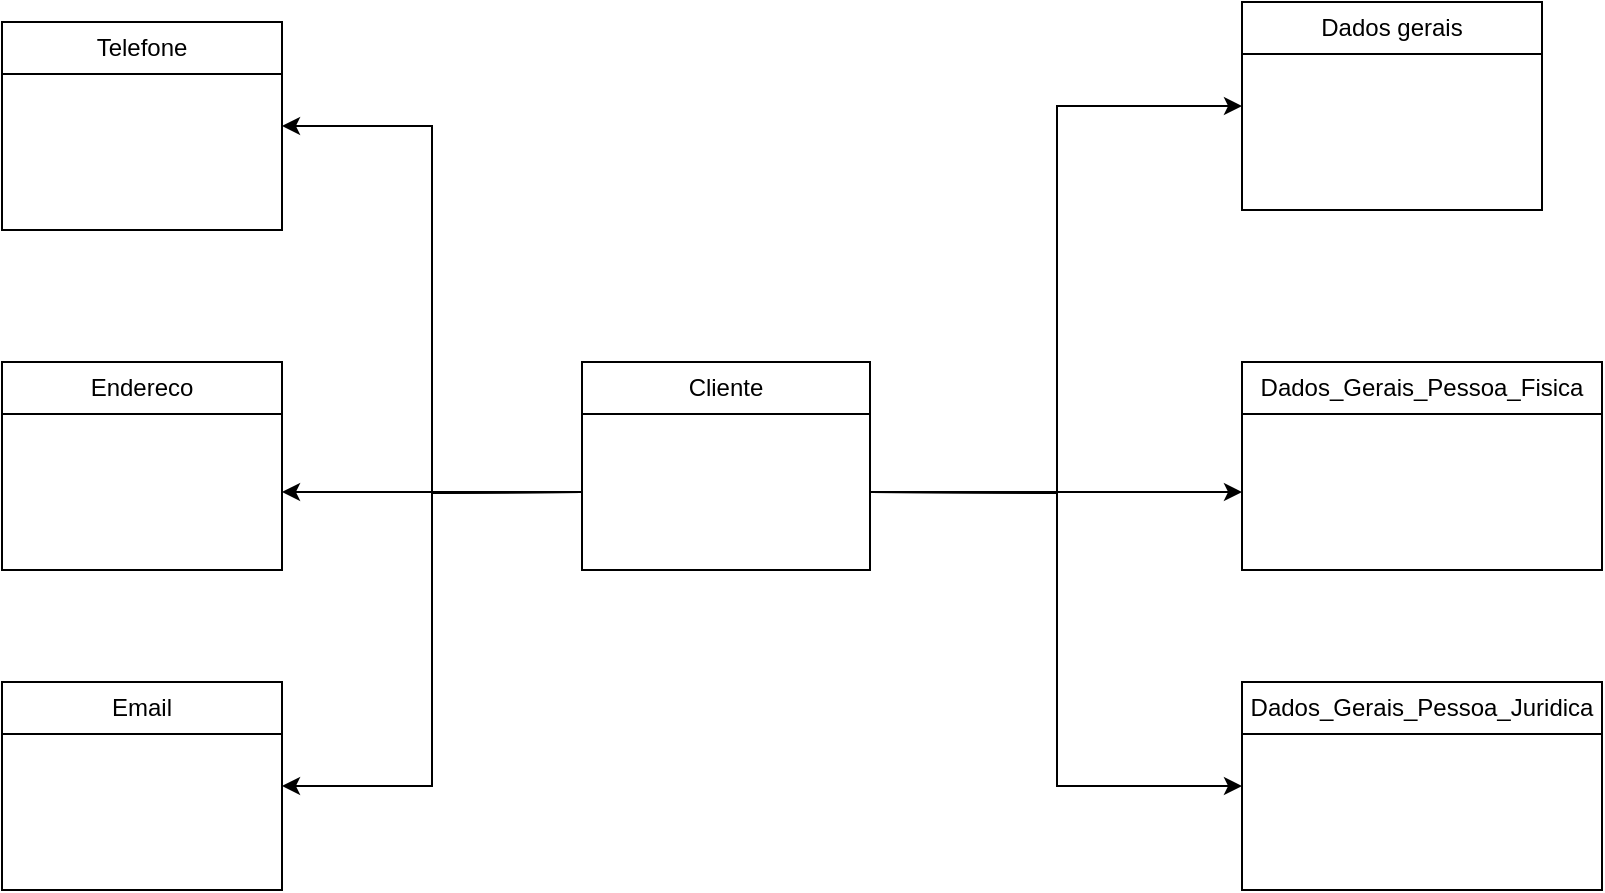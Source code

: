 <mxfile version="24.0.1" type="github">
  <diagram name="Página-1" id="eQ_4Q5Sc0SvUyVQB5dWW">
    <mxGraphModel dx="1859" dy="539" grid="1" gridSize="10" guides="1" tooltips="1" connect="1" arrows="1" fold="1" page="1" pageScale="1" pageWidth="827" pageHeight="1169" math="0" shadow="0">
      <root>
        <mxCell id="0" />
        <mxCell id="1" parent="0" />
        <mxCell id="uq0YjIHy0Rmrqcy4UQXp-6" value="Cliente" style="swimlane;fontStyle=0;childLayout=stackLayout;horizontal=1;startSize=26;fillColor=none;horizontalStack=0;resizeParent=1;resizeParentMax=0;resizeLast=0;collapsible=1;marginBottom=0;whiteSpace=wrap;html=1;" vertex="1" parent="1">
          <mxGeometry x="260" y="200" width="144" height="104" as="geometry" />
        </mxCell>
        <mxCell id="uq0YjIHy0Rmrqcy4UQXp-10" value="Dados gerais" style="swimlane;fontStyle=0;childLayout=stackLayout;horizontal=1;startSize=26;fillColor=none;horizontalStack=0;resizeParent=1;resizeParentMax=0;resizeLast=0;collapsible=1;marginBottom=0;whiteSpace=wrap;html=1;" vertex="1" parent="1">
          <mxGeometry x="590" y="20" width="150" height="104" as="geometry" />
        </mxCell>
        <mxCell id="uq0YjIHy0Rmrqcy4UQXp-15" value="Dados_Gerais_Pessoa_Fisica" style="swimlane;fontStyle=0;childLayout=stackLayout;horizontal=1;startSize=26;fillColor=none;horizontalStack=0;resizeParent=1;resizeParentMax=0;resizeLast=0;collapsible=1;marginBottom=0;whiteSpace=wrap;html=1;" vertex="1" parent="1">
          <mxGeometry x="590" y="200" width="180" height="104" as="geometry" />
        </mxCell>
        <mxCell id="uq0YjIHy0Rmrqcy4UQXp-20" value="Dados_Gerais_Pessoa_Juridica" style="swimlane;fontStyle=0;childLayout=stackLayout;horizontal=1;startSize=26;fillColor=none;horizontalStack=0;resizeParent=1;resizeParentMax=0;resizeLast=0;collapsible=1;marginBottom=0;whiteSpace=wrap;html=1;" vertex="1" parent="1">
          <mxGeometry x="590" y="360" width="180" height="104" as="geometry" />
        </mxCell>
        <mxCell id="uq0YjIHy0Rmrqcy4UQXp-25" value="Email" style="swimlane;fontStyle=0;childLayout=stackLayout;horizontal=1;startSize=26;fillColor=none;horizontalStack=0;resizeParent=1;resizeParentMax=0;resizeLast=0;collapsible=1;marginBottom=0;whiteSpace=wrap;html=1;" vertex="1" parent="1">
          <mxGeometry x="-30" y="360" width="140" height="104" as="geometry" />
        </mxCell>
        <mxCell id="uq0YjIHy0Rmrqcy4UQXp-31" value="Endereco" style="swimlane;fontStyle=0;childLayout=stackLayout;horizontal=1;startSize=26;fillColor=none;horizontalStack=0;resizeParent=1;resizeParentMax=0;resizeLast=0;collapsible=1;marginBottom=0;whiteSpace=wrap;html=1;" vertex="1" parent="1">
          <mxGeometry x="-30" y="200" width="140" height="104" as="geometry" />
        </mxCell>
        <mxCell id="uq0YjIHy0Rmrqcy4UQXp-35" value="Telefone" style="swimlane;fontStyle=0;childLayout=stackLayout;horizontal=1;startSize=26;fillColor=none;horizontalStack=0;resizeParent=1;resizeParentMax=0;resizeLast=0;collapsible=1;marginBottom=0;whiteSpace=wrap;html=1;" vertex="1" parent="1">
          <mxGeometry x="-30" y="30" width="140" height="104" as="geometry" />
        </mxCell>
        <mxCell id="uq0YjIHy0Rmrqcy4UQXp-45" style="edgeStyle=orthogonalEdgeStyle;rounded=0;orthogonalLoop=1;jettySize=auto;html=1;entryX=1;entryY=0.5;entryDx=0;entryDy=0;" edge="1" parent="1">
          <mxGeometry relative="1" as="geometry">
            <mxPoint x="260" y="265" as="sourcePoint" />
            <mxPoint x="110" y="265" as="targetPoint" />
          </mxGeometry>
        </mxCell>
        <mxCell id="uq0YjIHy0Rmrqcy4UQXp-46" style="edgeStyle=orthogonalEdgeStyle;rounded=0;orthogonalLoop=1;jettySize=auto;html=1;entryX=0;entryY=0.5;entryDx=0;entryDy=0;" edge="1" parent="1">
          <mxGeometry relative="1" as="geometry">
            <mxPoint x="404" y="265" as="sourcePoint" />
            <mxPoint x="590" y="265" as="targetPoint" />
          </mxGeometry>
        </mxCell>
        <mxCell id="uq0YjIHy0Rmrqcy4UQXp-49" style="edgeStyle=orthogonalEdgeStyle;rounded=0;orthogonalLoop=1;jettySize=auto;html=1;entryX=1;entryY=0.5;entryDx=0;entryDy=0;" edge="1" parent="1" target="uq0YjIHy0Rmrqcy4UQXp-35">
          <mxGeometry relative="1" as="geometry">
            <mxPoint x="260" y="265" as="sourcePoint" />
          </mxGeometry>
        </mxCell>
        <mxCell id="uq0YjIHy0Rmrqcy4UQXp-50" style="edgeStyle=orthogonalEdgeStyle;rounded=0;orthogonalLoop=1;jettySize=auto;html=1;entryX=1;entryY=0.5;entryDx=0;entryDy=0;" edge="1" parent="1" target="uq0YjIHy0Rmrqcy4UQXp-25">
          <mxGeometry relative="1" as="geometry">
            <mxPoint x="260" y="265" as="sourcePoint" />
          </mxGeometry>
        </mxCell>
        <mxCell id="uq0YjIHy0Rmrqcy4UQXp-51" style="edgeStyle=orthogonalEdgeStyle;rounded=0;orthogonalLoop=1;jettySize=auto;html=1;entryX=0;entryY=0.5;entryDx=0;entryDy=0;" edge="1" parent="1" target="uq0YjIHy0Rmrqcy4UQXp-10">
          <mxGeometry relative="1" as="geometry">
            <mxPoint x="404" y="265" as="sourcePoint" />
          </mxGeometry>
        </mxCell>
        <mxCell id="uq0YjIHy0Rmrqcy4UQXp-52" style="edgeStyle=orthogonalEdgeStyle;rounded=0;orthogonalLoop=1;jettySize=auto;html=1;entryX=0;entryY=0.5;entryDx=0;entryDy=0;" edge="1" parent="1" target="uq0YjIHy0Rmrqcy4UQXp-20">
          <mxGeometry relative="1" as="geometry">
            <mxPoint x="404" y="265" as="sourcePoint" />
          </mxGeometry>
        </mxCell>
      </root>
    </mxGraphModel>
  </diagram>
</mxfile>
